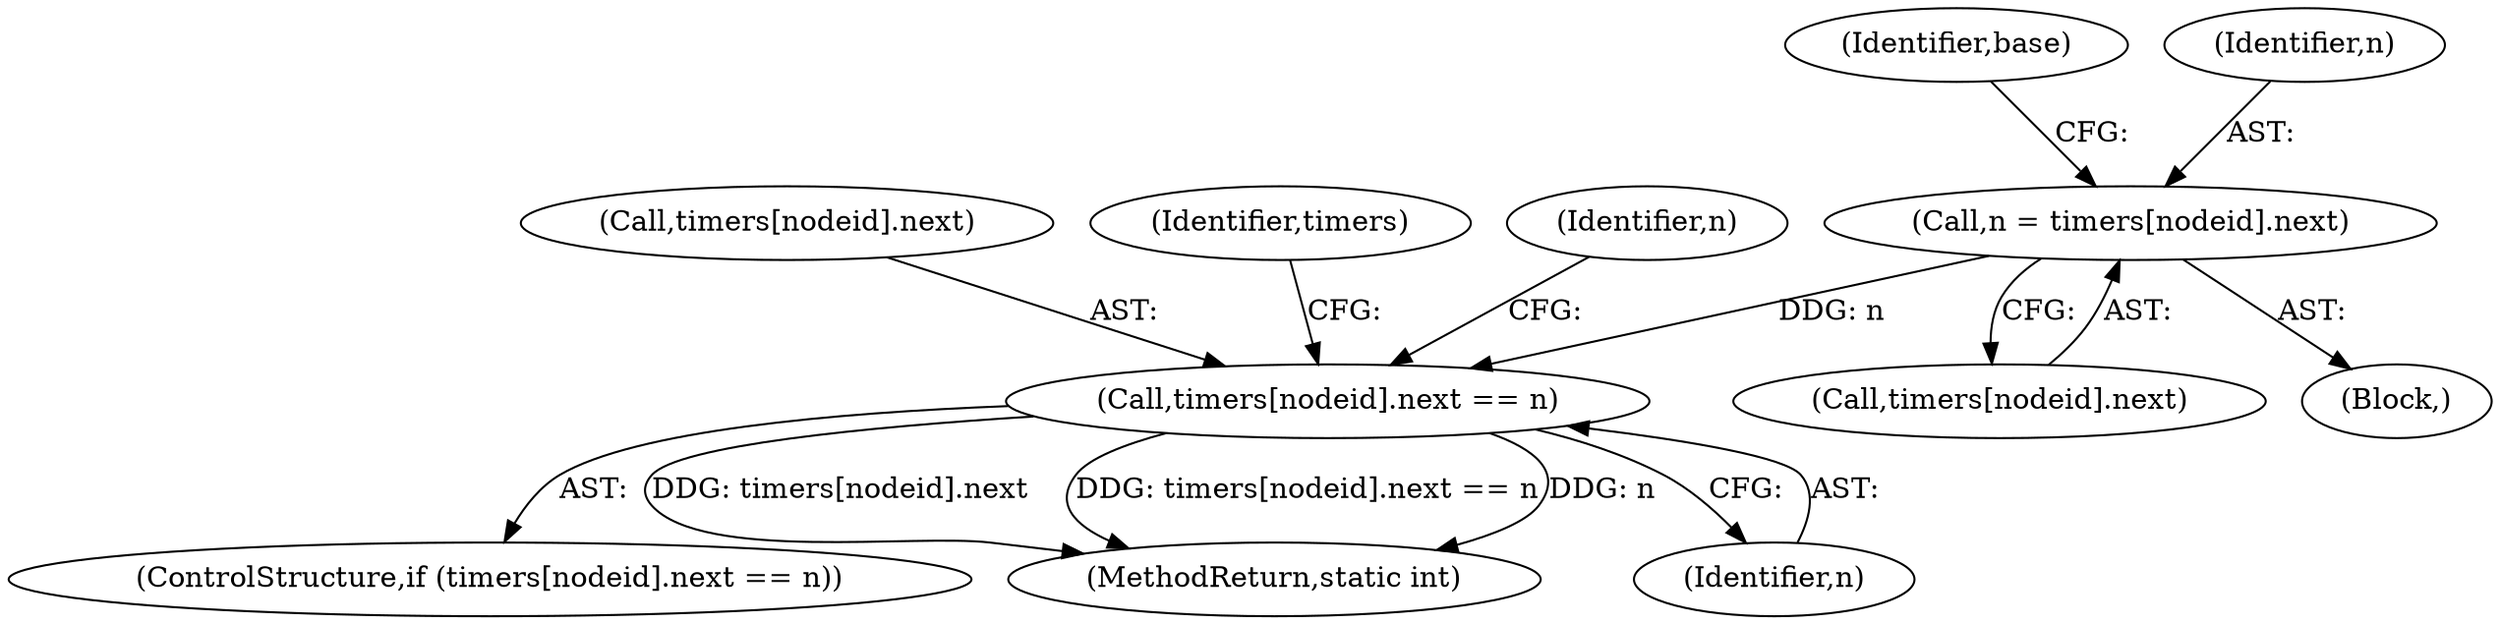 digraph "0_linux_f8bd2258e2d520dff28c855658bd24bdafb5102d_3@pointer" {
"1000267" [label="(Call,n = timers[nodeid].next)"];
"1000277" [label="(Call,timers[nodeid].next == n)"];
"1000269" [label="(Call,timers[nodeid].next)"];
"1000275" [label="(Identifier,base)"];
"1000276" [label="(ControlStructure,if (timers[nodeid].next == n))"];
"1000267" [label="(Call,n = timers[nodeid].next)"];
"1000268" [label="(Identifier,n)"];
"1000278" [label="(Call,timers[nodeid].next)"];
"1000315" [label="(MethodReturn,static int)"];
"1000114" [label="(Block,)"];
"1000277" [label="(Call,timers[nodeid].next == n)"];
"1000283" [label="(Identifier,n)"];
"1000289" [label="(Identifier,timers)"];
"1000297" [label="(Identifier,n)"];
"1000267" -> "1000114"  [label="AST: "];
"1000267" -> "1000269"  [label="CFG: "];
"1000268" -> "1000267"  [label="AST: "];
"1000269" -> "1000267"  [label="AST: "];
"1000275" -> "1000267"  [label="CFG: "];
"1000267" -> "1000277"  [label="DDG: n"];
"1000277" -> "1000276"  [label="AST: "];
"1000277" -> "1000283"  [label="CFG: "];
"1000278" -> "1000277"  [label="AST: "];
"1000283" -> "1000277"  [label="AST: "];
"1000289" -> "1000277"  [label="CFG: "];
"1000297" -> "1000277"  [label="CFG: "];
"1000277" -> "1000315"  [label="DDG: timers[nodeid].next"];
"1000277" -> "1000315"  [label="DDG: timers[nodeid].next == n"];
"1000277" -> "1000315"  [label="DDG: n"];
}
